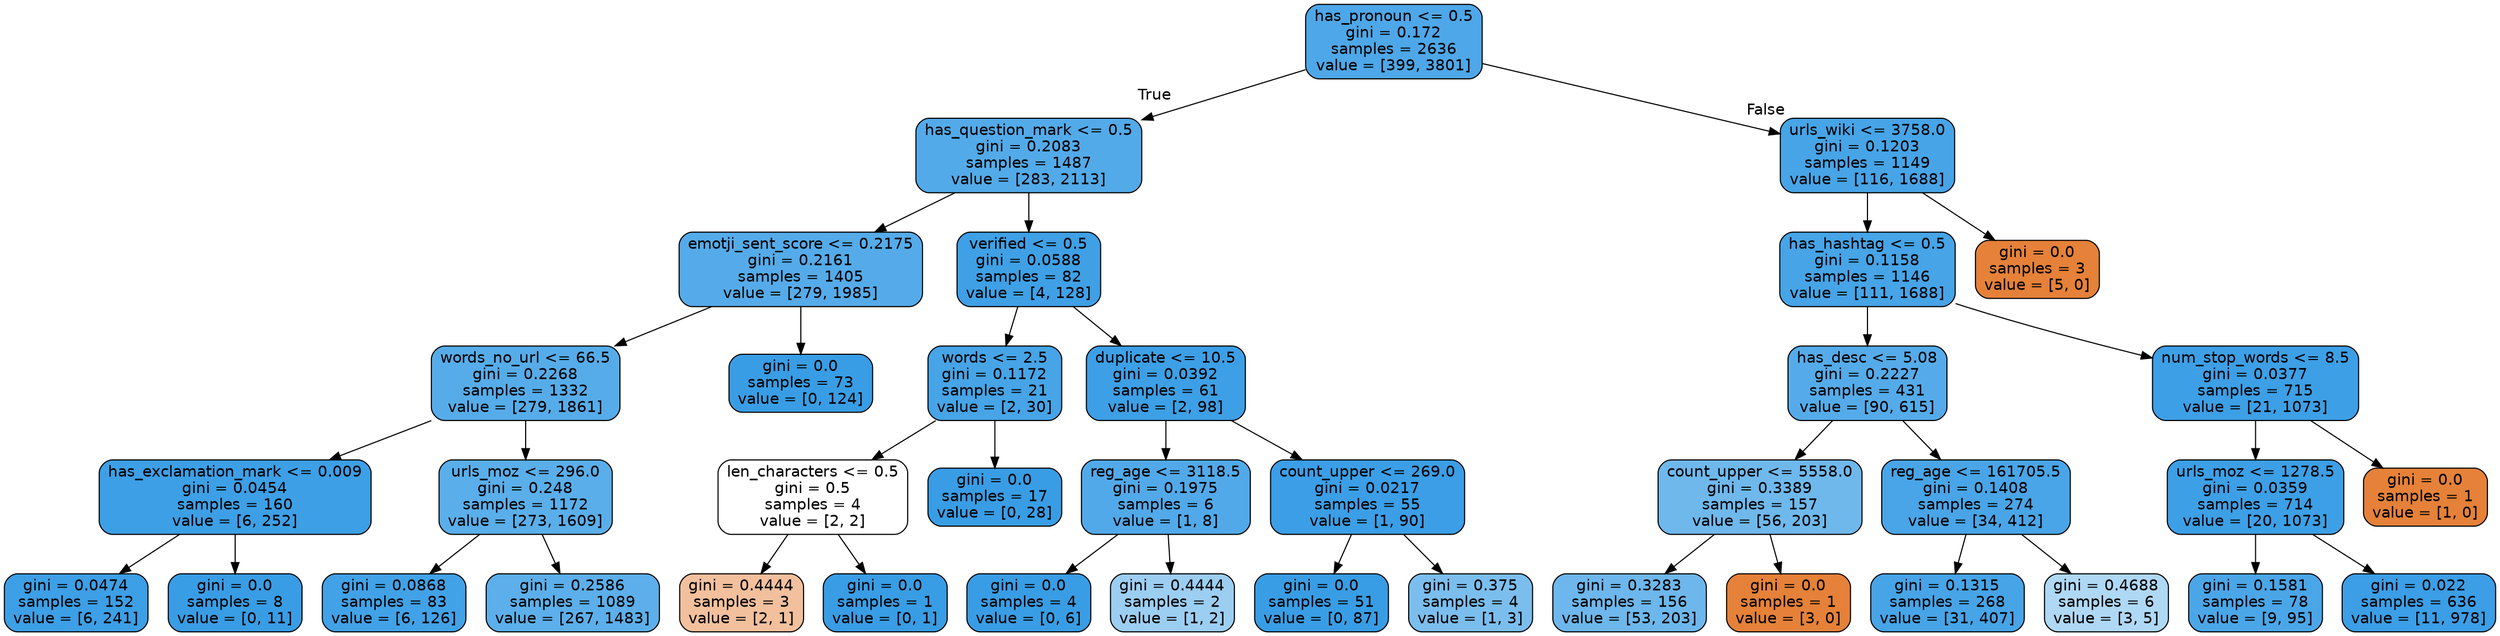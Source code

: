 digraph Tree {
node [shape=box, style="filled, rounded", color="black", fontname=helvetica] ;
edge [fontname=helvetica] ;
0 [label="has_pronoun <= 0.5\ngini = 0.172\nsamples = 2636\nvalue = [399, 3801]", fillcolor="#399de5e4"] ;
1 [label="has_question_mark <= 0.5\ngini = 0.2083\nsamples = 1487\nvalue = [283, 2113]", fillcolor="#399de5dd"] ;
0 -> 1 [labeldistance=2.5, labelangle=45, headlabel="True"] ;
2 [label="emotji_sent_score <= 0.2175\ngini = 0.2161\nsamples = 1405\nvalue = [279, 1985]", fillcolor="#399de5db"] ;
1 -> 2 ;
3 [label="words_no_url <= 66.5\ngini = 0.2268\nsamples = 1332\nvalue = [279, 1861]", fillcolor="#399de5d9"] ;
2 -> 3 ;
4 [label="has_exclamation_mark <= 0.009\ngini = 0.0454\nsamples = 160\nvalue = [6, 252]", fillcolor="#399de5f9"] ;
3 -> 4 ;
5 [label="gini = 0.0474\nsamples = 152\nvalue = [6, 241]", fillcolor="#399de5f9"] ;
4 -> 5 ;
6 [label="gini = 0.0\nsamples = 8\nvalue = [0, 11]", fillcolor="#399de5ff"] ;
4 -> 6 ;
7 [label="urls_moz <= 296.0\ngini = 0.248\nsamples = 1172\nvalue = [273, 1609]", fillcolor="#399de5d4"] ;
3 -> 7 ;
8 [label="gini = 0.0868\nsamples = 83\nvalue = [6, 126]", fillcolor="#399de5f3"] ;
7 -> 8 ;
9 [label="gini = 0.2586\nsamples = 1089\nvalue = [267, 1483]", fillcolor="#399de5d1"] ;
7 -> 9 ;
10 [label="gini = 0.0\nsamples = 73\nvalue = [0, 124]", fillcolor="#399de5ff"] ;
2 -> 10 ;
11 [label="verified <= 0.5\ngini = 0.0588\nsamples = 82\nvalue = [4, 128]", fillcolor="#399de5f7"] ;
1 -> 11 ;
12 [label="words <= 2.5\ngini = 0.1172\nsamples = 21\nvalue = [2, 30]", fillcolor="#399de5ee"] ;
11 -> 12 ;
13 [label="len_characters <= 0.5\ngini = 0.5\nsamples = 4\nvalue = [2, 2]", fillcolor="#e5813900"] ;
12 -> 13 ;
14 [label="gini = 0.4444\nsamples = 3\nvalue = [2, 1]", fillcolor="#e581397f"] ;
13 -> 14 ;
15 [label="gini = 0.0\nsamples = 1\nvalue = [0, 1]", fillcolor="#399de5ff"] ;
13 -> 15 ;
16 [label="gini = 0.0\nsamples = 17\nvalue = [0, 28]", fillcolor="#399de5ff"] ;
12 -> 16 ;
17 [label="duplicate <= 10.5\ngini = 0.0392\nsamples = 61\nvalue = [2, 98]", fillcolor="#399de5fa"] ;
11 -> 17 ;
18 [label="reg_age <= 3118.5\ngini = 0.1975\nsamples = 6\nvalue = [1, 8]", fillcolor="#399de5df"] ;
17 -> 18 ;
19 [label="gini = 0.0\nsamples = 4\nvalue = [0, 6]", fillcolor="#399de5ff"] ;
18 -> 19 ;
20 [label="gini = 0.4444\nsamples = 2\nvalue = [1, 2]", fillcolor="#399de57f"] ;
18 -> 20 ;
21 [label="count_upper <= 269.0\ngini = 0.0217\nsamples = 55\nvalue = [1, 90]", fillcolor="#399de5fc"] ;
17 -> 21 ;
22 [label="gini = 0.0\nsamples = 51\nvalue = [0, 87]", fillcolor="#399de5ff"] ;
21 -> 22 ;
23 [label="gini = 0.375\nsamples = 4\nvalue = [1, 3]", fillcolor="#399de5aa"] ;
21 -> 23 ;
24 [label="urls_wiki <= 3758.0\ngini = 0.1203\nsamples = 1149\nvalue = [116, 1688]", fillcolor="#399de5ed"] ;
0 -> 24 [labeldistance=2.5, labelangle=-45, headlabel="False"] ;
25 [label="has_hashtag <= 0.5\ngini = 0.1158\nsamples = 1146\nvalue = [111, 1688]", fillcolor="#399de5ee"] ;
24 -> 25 ;
26 [label="has_desc <= 5.08\ngini = 0.2227\nsamples = 431\nvalue = [90, 615]", fillcolor="#399de5da"] ;
25 -> 26 ;
27 [label="count_upper <= 5558.0\ngini = 0.3389\nsamples = 157\nvalue = [56, 203]", fillcolor="#399de5b9"] ;
26 -> 27 ;
28 [label="gini = 0.3283\nsamples = 156\nvalue = [53, 203]", fillcolor="#399de5bc"] ;
27 -> 28 ;
29 [label="gini = 0.0\nsamples = 1\nvalue = [3, 0]", fillcolor="#e58139ff"] ;
27 -> 29 ;
30 [label="reg_age <= 161705.5\ngini = 0.1408\nsamples = 274\nvalue = [34, 412]", fillcolor="#399de5ea"] ;
26 -> 30 ;
31 [label="gini = 0.1315\nsamples = 268\nvalue = [31, 407]", fillcolor="#399de5ec"] ;
30 -> 31 ;
32 [label="gini = 0.4688\nsamples = 6\nvalue = [3, 5]", fillcolor="#399de566"] ;
30 -> 32 ;
33 [label="num_stop_words <= 8.5\ngini = 0.0377\nsamples = 715\nvalue = [21, 1073]", fillcolor="#399de5fa"] ;
25 -> 33 ;
34 [label="urls_moz <= 1278.5\ngini = 0.0359\nsamples = 714\nvalue = [20, 1073]", fillcolor="#399de5fa"] ;
33 -> 34 ;
35 [label="gini = 0.1581\nsamples = 78\nvalue = [9, 95]", fillcolor="#399de5e7"] ;
34 -> 35 ;
36 [label="gini = 0.022\nsamples = 636\nvalue = [11, 978]", fillcolor="#399de5fc"] ;
34 -> 36 ;
37 [label="gini = 0.0\nsamples = 1\nvalue = [1, 0]", fillcolor="#e58139ff"] ;
33 -> 37 ;
38 [label="gini = 0.0\nsamples = 3\nvalue = [5, 0]", fillcolor="#e58139ff"] ;
24 -> 38 ;
}